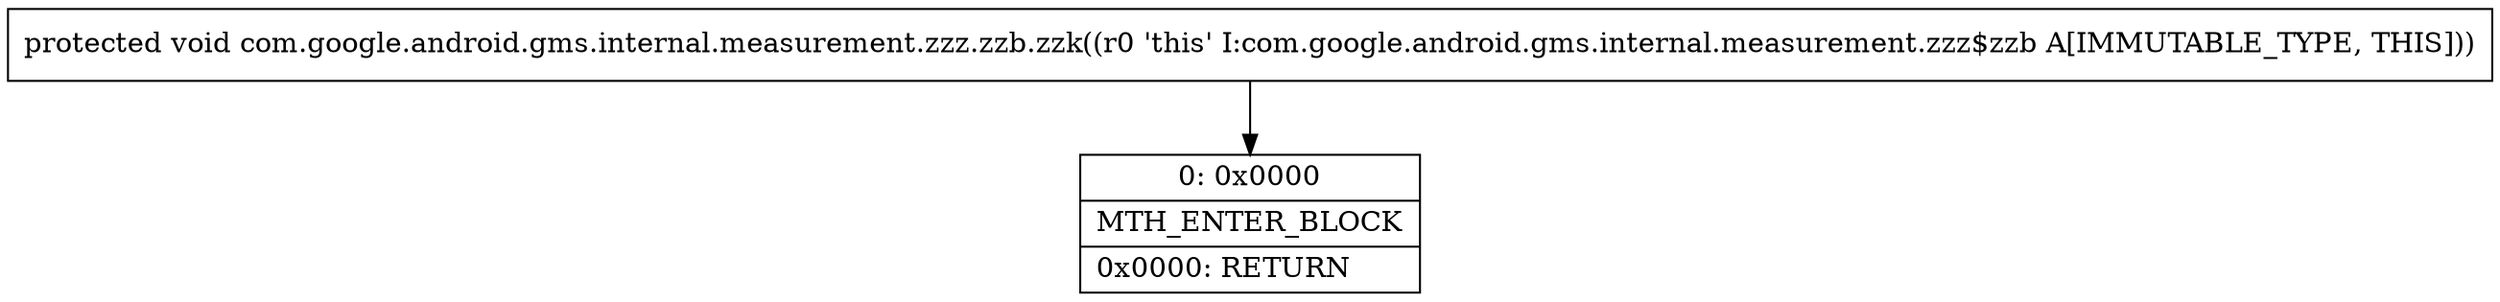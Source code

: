digraph "CFG forcom.google.android.gms.internal.measurement.zzz.zzb.zzk()V" {
Node_0 [shape=record,label="{0\:\ 0x0000|MTH_ENTER_BLOCK\l|0x0000: RETURN   \l}"];
MethodNode[shape=record,label="{protected void com.google.android.gms.internal.measurement.zzz.zzb.zzk((r0 'this' I:com.google.android.gms.internal.measurement.zzz$zzb A[IMMUTABLE_TYPE, THIS])) }"];
MethodNode -> Node_0;
}

